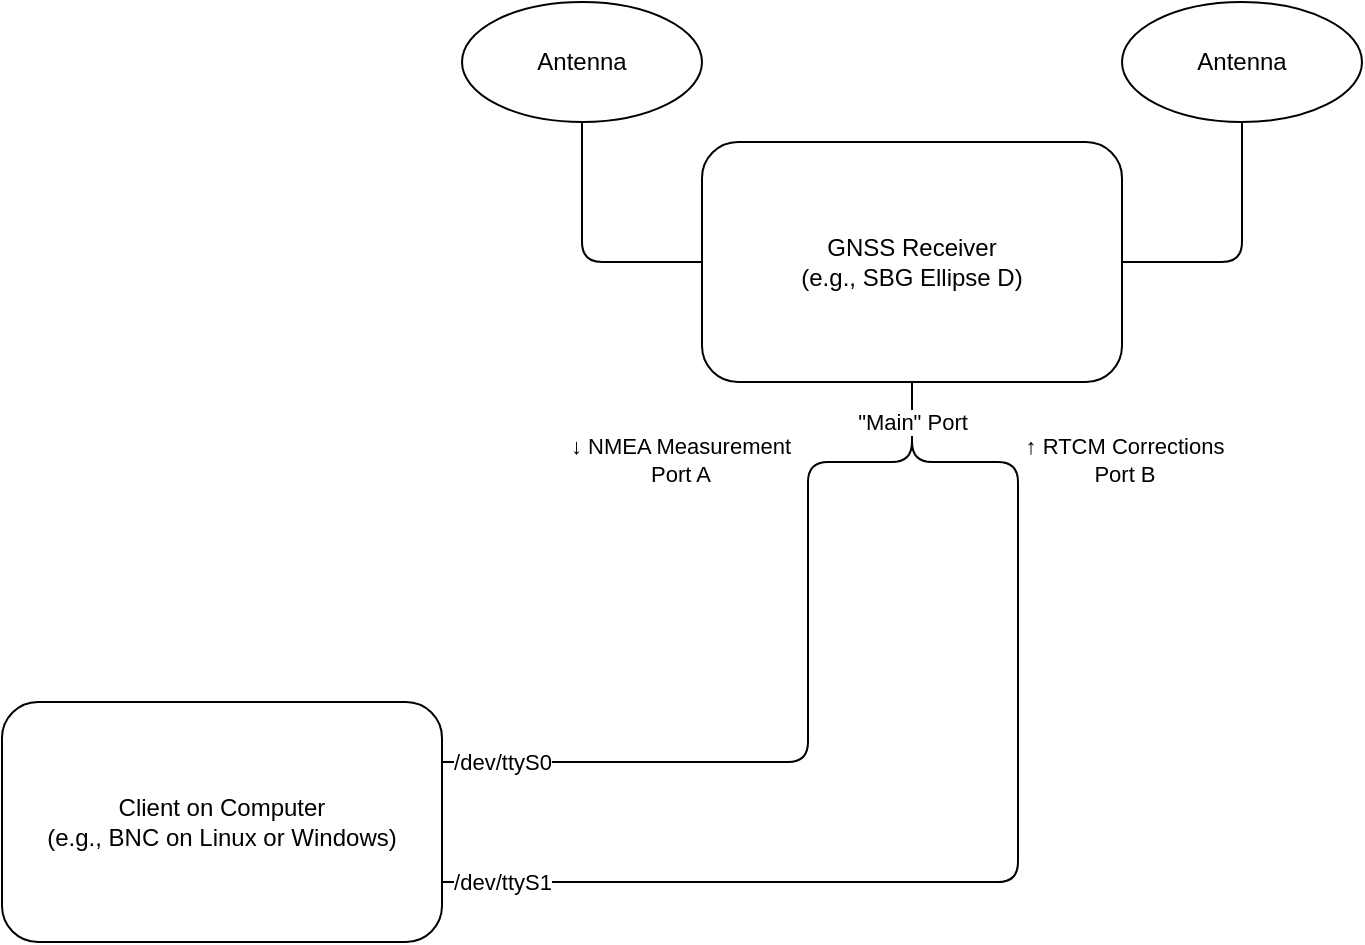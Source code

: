 <mxfile version="14.1.8" type="device"><diagram id="fmIY4_rN6LBknfGbQizH" name="Page-1"><mxGraphModel dx="1486" dy="936" grid="1" gridSize="10" guides="1" tooltips="1" connect="1" arrows="1" fold="1" page="0" pageScale="1" pageWidth="827" pageHeight="1169" math="0" shadow="0"><root><mxCell id="0"/><mxCell id="1" parent="0"/><mxCell id="L_ydnOwxpjcya38-qy1h-1" value="GNSS Receiver&lt;br&gt;(e.g., SBG Ellipse D)" style="rounded=1;whiteSpace=wrap;html=1;" parent="1" vertex="1"><mxGeometry x="40" y="130" width="210" height="120" as="geometry"/></mxCell><mxCell id="L_ydnOwxpjcya38-qy1h-2" value="Client on Computer&lt;br&gt;(e.g., BNC on Linux or Windows)" style="rounded=1;whiteSpace=wrap;html=1;" parent="1" vertex="1"><mxGeometry x="-310" y="410" width="220" height="120" as="geometry"/></mxCell><mxCell id="L_ydnOwxpjcya38-qy1h-4" value="Antenna" style="ellipse;whiteSpace=wrap;html=1;" parent="1" vertex="1"><mxGeometry x="250" y="60" width="120" height="60" as="geometry"/></mxCell><mxCell id="L_ydnOwxpjcya38-qy1h-5" value="Antenna" style="ellipse;whiteSpace=wrap;html=1;" parent="1" vertex="1"><mxGeometry x="-80" y="60" width="120" height="60" as="geometry"/></mxCell><mxCell id="L_ydnOwxpjcya38-qy1h-6" value="" style="endArrow=none;html=1;exitX=0;exitY=0.5;exitDx=0;exitDy=0;entryX=0.5;entryY=1;entryDx=0;entryDy=0;" parent="1" source="L_ydnOwxpjcya38-qy1h-1" target="L_ydnOwxpjcya38-qy1h-5" edge="1"><mxGeometry width="50" height="50" relative="1" as="geometry"><mxPoint x="180" y="290" as="sourcePoint"/><mxPoint x="230" y="240" as="targetPoint"/><Array as="points"><mxPoint x="-20" y="190"/></Array></mxGeometry></mxCell><mxCell id="L_ydnOwxpjcya38-qy1h-7" value="" style="endArrow=none;html=1;entryX=0.5;entryY=1;entryDx=0;entryDy=0;exitX=1;exitY=0.5;exitDx=0;exitDy=0;" parent="1" source="L_ydnOwxpjcya38-qy1h-1" target="L_ydnOwxpjcya38-qy1h-4" edge="1"><mxGeometry width="50" height="50" relative="1" as="geometry"><mxPoint x="180" y="290" as="sourcePoint"/><mxPoint x="230" y="240" as="targetPoint"/><Array as="points"><mxPoint x="310" y="190"/></Array></mxGeometry></mxCell><mxCell id="L_ydnOwxpjcya38-qy1h-9" value="" style="endArrow=none;html=1;entryX=0.5;entryY=1;entryDx=0;entryDy=0;exitX=1;exitY=0.25;exitDx=0;exitDy=0;" parent="1" source="L_ydnOwxpjcya38-qy1h-2" target="L_ydnOwxpjcya38-qy1h-1" edge="1"><mxGeometry width="50" height="50" relative="1" as="geometry"><mxPoint x="92.5" y="310" as="sourcePoint"/><mxPoint x="230" y="240" as="targetPoint"/><Array as="points"><mxPoint x="93" y="440"/><mxPoint x="93" y="290"/><mxPoint x="145" y="290"/></Array></mxGeometry></mxCell><mxCell id="Y-lIUR2_i_zROUkOmk1f-3" value="/dev/ttyS0" style="edgeLabel;html=1;align=center;verticalAlign=middle;resizable=0;points=[];" vertex="1" connectable="0" parent="L_ydnOwxpjcya38-qy1h-9"><mxGeometry x="-0.882" relative="1" as="geometry"><mxPoint x="5.17" as="offset"/></mxGeometry></mxCell><mxCell id="L_ydnOwxpjcya38-qy1h-10" value="&quot;Main&quot; Port" style="endArrow=none;html=1;entryX=0.5;entryY=1;entryDx=0;entryDy=0;exitX=1;exitY=0.75;exitDx=0;exitDy=0;" parent="1" source="L_ydnOwxpjcya38-qy1h-2" target="L_ydnOwxpjcya38-qy1h-1" edge="1"><mxGeometry x="0.932" width="50" height="50" relative="1" as="geometry"><mxPoint x="70" y="500" as="sourcePoint"/><mxPoint x="155" y="260" as="targetPoint"/><Array as="points"><mxPoint x="198" y="500"/><mxPoint x="198" y="290"/><mxPoint x="145" y="290"/></Array><mxPoint as="offset"/></mxGeometry></mxCell><mxCell id="Y-lIUR2_i_zROUkOmk1f-4" value="/dev/ttyS1" style="edgeLabel;html=1;align=center;verticalAlign=middle;resizable=0;points=[];" vertex="1" connectable="0" parent="L_ydnOwxpjcya38-qy1h-10"><mxGeometry x="-0.901" relative="1" as="geometry"><mxPoint as="offset"/></mxGeometry></mxCell><mxCell id="3bp-5YLfHRtIciYgacFQ-1" value="&lt;div&gt;&lt;font&gt;&lt;span id=&quot;char-node&quot;&gt;↑ RTCM Corrections&lt;br&gt;&lt;/span&gt;&lt;/font&gt;&lt;/div&gt;&lt;div&gt;&lt;font&gt;Port B&lt;/font&gt;&lt;/div&gt;" style="edgeLabel;html=1;align=center;verticalAlign=middle;resizable=0;points=[];fontFamily=Helvetica;" parent="1" vertex="1" connectable="0"><mxGeometry x="250.0" y="290" as="geometry"><mxPoint x="1" y="-1" as="offset"/></mxGeometry></mxCell><mxCell id="3bp-5YLfHRtIciYgacFQ-2" value="&lt;div&gt;&lt;span id=&quot;char-node&quot; style=&quot;&quot;&gt;↓&lt;/span&gt; NMEA Measurement&lt;/div&gt;&lt;div&gt;Port A&lt;/div&gt;" style="edgeLabel;html=1;align=center;verticalAlign=middle;resizable=0;points=[];fontFamily=Helvetica;" parent="1" vertex="1" connectable="0"><mxGeometry x="190.0" y="300" as="geometry"><mxPoint x="-161" y="-11" as="offset"/></mxGeometry></mxCell></root></mxGraphModel></diagram></mxfile>